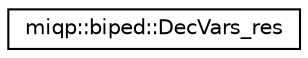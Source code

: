 digraph "Graphical Class Hierarchy"
{
 // LATEX_PDF_SIZE
  edge [fontname="Helvetica",fontsize="10",labelfontname="Helvetica",labelfontsize="10"];
  node [fontname="Helvetica",fontsize="10",shape=record];
  rankdir="LR";
  Node0 [label="miqp::biped::DecVars_res",height=0.2,width=0.4,color="black", fillcolor="white", style="filled",URL="$structmiqp_1_1biped_1_1DecVars__res.html",tooltip=" "];
}
